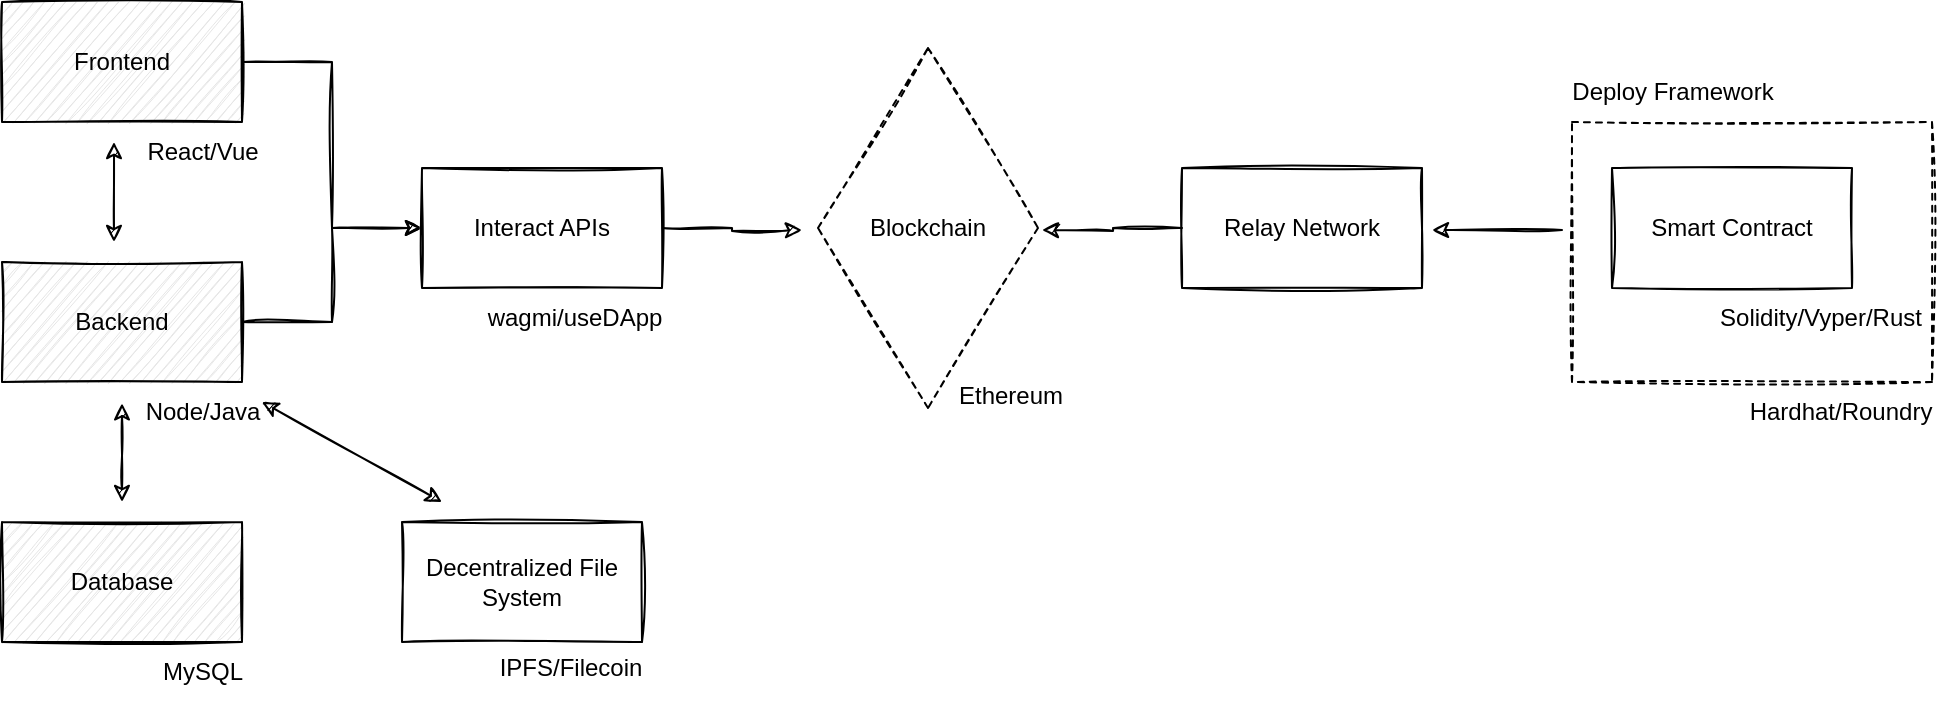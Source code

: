 <mxfile version="20.2.3" type="github">
  <diagram id="whdR0EjhrVvSz4rh9YMy" name="第 1 页">
    <mxGraphModel dx="1131" dy="662" grid="1" gridSize="10" guides="1" tooltips="1" connect="1" arrows="1" fold="1" page="1" pageScale="1" pageWidth="827" pageHeight="1169" math="0" shadow="0">
      <root>
        <mxCell id="0" />
        <mxCell id="1" parent="0" />
        <mxCell id="41qKbRcmgnTt6UiBNlcD-38" style="edgeStyle=orthogonalEdgeStyle;rounded=0;sketch=1;orthogonalLoop=1;jettySize=auto;html=1;" edge="1" parent="1">
          <mxGeometry relative="1" as="geometry">
            <mxPoint x="815" y="234" as="targetPoint" />
            <mxPoint x="880" y="234" as="sourcePoint" />
          </mxGeometry>
        </mxCell>
        <mxCell id="41qKbRcmgnTt6UiBNlcD-12" value="Smart Contract" style="rounded=0;whiteSpace=wrap;html=1;sketch=1;dashed=1;" vertex="1" parent="1">
          <mxGeometry x="885" y="180" width="180" height="130" as="geometry" />
        </mxCell>
        <mxCell id="41qKbRcmgnTt6UiBNlcD-33" style="edgeStyle=orthogonalEdgeStyle;rounded=0;sketch=1;orthogonalLoop=1;jettySize=auto;html=1;entryX=0;entryY=0.5;entryDx=0;entryDy=0;" edge="1" parent="1" source="41qKbRcmgnTt6UiBNlcD-1" target="41qKbRcmgnTt6UiBNlcD-26">
          <mxGeometry relative="1" as="geometry" />
        </mxCell>
        <mxCell id="41qKbRcmgnTt6UiBNlcD-1" value="Frontend" style="rounded=0;whiteSpace=wrap;html=1;sketch=1;fillColor=#E6E6E6;" vertex="1" parent="1">
          <mxGeometry x="100" y="120" width="120" height="60" as="geometry" />
        </mxCell>
        <mxCell id="41qKbRcmgnTt6UiBNlcD-34" style="edgeStyle=orthogonalEdgeStyle;rounded=0;sketch=1;orthogonalLoop=1;jettySize=auto;html=1;entryX=0;entryY=0.5;entryDx=0;entryDy=0;" edge="1" parent="1" source="41qKbRcmgnTt6UiBNlcD-2" target="41qKbRcmgnTt6UiBNlcD-26">
          <mxGeometry relative="1" as="geometry" />
        </mxCell>
        <mxCell id="41qKbRcmgnTt6UiBNlcD-2" value="Backend" style="rounded=0;whiteSpace=wrap;html=1;sketch=1;fillColor=#E6E6E6;" vertex="1" parent="1">
          <mxGeometry x="100" y="250" width="120" height="60" as="geometry" />
        </mxCell>
        <mxCell id="41qKbRcmgnTt6UiBNlcD-3" value="Database" style="rounded=0;whiteSpace=wrap;html=1;sketch=1;fillColor=#E6E6E6;" vertex="1" parent="1">
          <mxGeometry x="100" y="380" width="120" height="60" as="geometry" />
        </mxCell>
        <mxCell id="41qKbRcmgnTt6UiBNlcD-4" value="React/Vue" style="text;html=1;align=center;verticalAlign=middle;resizable=0;points=[];autosize=1;strokeColor=none;fillColor=none;" vertex="1" parent="1">
          <mxGeometry x="160" y="180" width="80" height="30" as="geometry" />
        </mxCell>
        <mxCell id="41qKbRcmgnTt6UiBNlcD-5" value="Node/Java" style="text;html=1;align=center;verticalAlign=middle;resizable=0;points=[];autosize=1;strokeColor=none;fillColor=none;" vertex="1" parent="1">
          <mxGeometry x="160" y="310" width="80" height="30" as="geometry" />
        </mxCell>
        <mxCell id="41qKbRcmgnTt6UiBNlcD-6" value="MySQL" style="text;html=1;align=center;verticalAlign=middle;resizable=0;points=[];autosize=1;strokeColor=none;fillColor=none;" vertex="1" parent="1">
          <mxGeometry x="170" y="440" width="60" height="30" as="geometry" />
        </mxCell>
        <mxCell id="41qKbRcmgnTt6UiBNlcD-8" value="Ethereum" style="text;html=1;align=center;verticalAlign=middle;resizable=0;points=[];autosize=1;strokeColor=none;fillColor=none;" vertex="1" parent="1">
          <mxGeometry x="564" y="302" width="80" height="30" as="geometry" />
        </mxCell>
        <mxCell id="41qKbRcmgnTt6UiBNlcD-36" style="edgeStyle=orthogonalEdgeStyle;rounded=0;sketch=1;orthogonalLoop=1;jettySize=auto;html=1;" edge="1" parent="1" source="41qKbRcmgnTt6UiBNlcD-9">
          <mxGeometry relative="1" as="geometry">
            <mxPoint x="620" y="234" as="targetPoint" />
          </mxGeometry>
        </mxCell>
        <mxCell id="41qKbRcmgnTt6UiBNlcD-9" value="Relay Network" style="rounded=0;whiteSpace=wrap;html=1;sketch=1;" vertex="1" parent="1">
          <mxGeometry x="690" y="203" width="120" height="60" as="geometry" />
        </mxCell>
        <mxCell id="41qKbRcmgnTt6UiBNlcD-10" value="Smart Contract" style="rounded=0;whiteSpace=wrap;html=1;sketch=1;" vertex="1" parent="1">
          <mxGeometry x="905" y="203" width="120" height="60" as="geometry" />
        </mxCell>
        <mxCell id="41qKbRcmgnTt6UiBNlcD-11" value="Solidity/Vyper/Rust" style="text;html=1;align=center;verticalAlign=middle;resizable=0;points=[];autosize=1;strokeColor=none;fillColor=none;" vertex="1" parent="1">
          <mxGeometry x="949" y="263" width="120" height="30" as="geometry" />
        </mxCell>
        <mxCell id="41qKbRcmgnTt6UiBNlcD-13" value="Deploy Framework" style="text;html=1;align=center;verticalAlign=middle;resizable=0;points=[];autosize=1;strokeColor=none;fillColor=none;" vertex="1" parent="1">
          <mxGeometry x="875" y="150" width="120" height="30" as="geometry" />
        </mxCell>
        <mxCell id="41qKbRcmgnTt6UiBNlcD-14" value="Hardhat/Roundry" style="text;html=1;align=center;verticalAlign=middle;resizable=0;points=[];autosize=1;strokeColor=none;fillColor=none;" vertex="1" parent="1">
          <mxGeometry x="964" y="310" width="110" height="30" as="geometry" />
        </mxCell>
        <mxCell id="41qKbRcmgnTt6UiBNlcD-19" value="" style="endArrow=classic;startArrow=classic;html=1;rounded=0;sketch=1;" edge="1" parent="1">
          <mxGeometry width="50" height="50" relative="1" as="geometry">
            <mxPoint x="156" y="240" as="sourcePoint" />
            <mxPoint x="156" y="190" as="targetPoint" />
          </mxGeometry>
        </mxCell>
        <mxCell id="41qKbRcmgnTt6UiBNlcD-20" value="" style="endArrow=classic;startArrow=classic;html=1;rounded=0;sketch=1;entryX=-0.051;entryY=0.555;entryDx=0;entryDy=0;entryPerimeter=0;" edge="1" parent="1">
          <mxGeometry width="50" height="50" relative="1" as="geometry">
            <mxPoint x="160" y="370" as="sourcePoint" />
            <mxPoint x="160.0" y="320.65" as="targetPoint" />
          </mxGeometry>
        </mxCell>
        <mxCell id="41qKbRcmgnTt6UiBNlcD-23" value="Decentralized File System" style="rounded=0;whiteSpace=wrap;html=1;sketch=1;" vertex="1" parent="1">
          <mxGeometry x="300" y="380" width="120" height="60" as="geometry" />
        </mxCell>
        <mxCell id="41qKbRcmgnTt6UiBNlcD-24" value="" style="endArrow=classic;startArrow=classic;html=1;rounded=0;sketch=1;entryX=0.875;entryY=0.333;entryDx=0;entryDy=0;entryPerimeter=0;" edge="1" parent="1" target="41qKbRcmgnTt6UiBNlcD-5">
          <mxGeometry width="50" height="50" relative="1" as="geometry">
            <mxPoint x="320" y="370" as="sourcePoint" />
            <mxPoint x="170.0" y="330.65" as="targetPoint" />
          </mxGeometry>
        </mxCell>
        <mxCell id="41qKbRcmgnTt6UiBNlcD-25" value="IPFS/Filecoin" style="text;html=1;align=center;verticalAlign=middle;resizable=0;points=[];autosize=1;strokeColor=none;fillColor=none;" vertex="1" parent="1">
          <mxGeometry x="339" y="438" width="90" height="30" as="geometry" />
        </mxCell>
        <mxCell id="41qKbRcmgnTt6UiBNlcD-35" style="edgeStyle=orthogonalEdgeStyle;rounded=0;sketch=1;orthogonalLoop=1;jettySize=auto;html=1;entryX=0;entryY=0.5;entryDx=0;entryDy=0;" edge="1" parent="1" source="41qKbRcmgnTt6UiBNlcD-26">
          <mxGeometry relative="1" as="geometry">
            <mxPoint x="500" y="234" as="targetPoint" />
          </mxGeometry>
        </mxCell>
        <mxCell id="41qKbRcmgnTt6UiBNlcD-26" value="Interact APIs" style="rounded=0;whiteSpace=wrap;html=1;sketch=1;" vertex="1" parent="1">
          <mxGeometry x="310" y="203" width="120" height="60" as="geometry" />
        </mxCell>
        <mxCell id="41qKbRcmgnTt6UiBNlcD-27" value="wagmi/useDApp" style="text;html=1;align=center;verticalAlign=middle;resizable=0;points=[];autosize=1;strokeColor=none;fillColor=none;" vertex="1" parent="1">
          <mxGeometry x="331" y="263" width="110" height="30" as="geometry" />
        </mxCell>
        <mxCell id="41qKbRcmgnTt6UiBNlcD-40" value="Blockchain" style="rhombus;whiteSpace=wrap;html=1;dashed=1;sketch=1;fillColor=#FFFFFF;fillStyle=auto;" vertex="1" parent="1">
          <mxGeometry x="508" y="143" width="110" height="180" as="geometry" />
        </mxCell>
      </root>
    </mxGraphModel>
  </diagram>
</mxfile>

